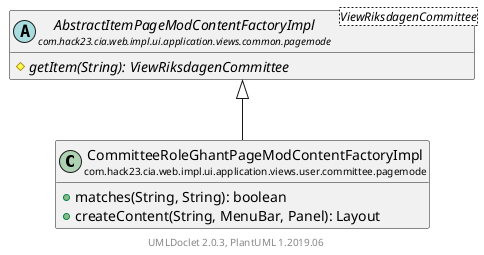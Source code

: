 @startuml
    set namespaceSeparator none
    hide empty fields
    hide empty methods

    class "<size:14>CommitteeRoleGhantPageModContentFactoryImpl\n<size:10>com.hack23.cia.web.impl.ui.application.views.user.committee.pagemode" as com.hack23.cia.web.impl.ui.application.views.user.committee.pagemode.CommitteeRoleGhantPageModContentFactoryImpl [[CommitteeRoleGhantPageModContentFactoryImpl.html]] {
        +matches(String, String): boolean
        +createContent(String, MenuBar, Panel): Layout
    }

    abstract class "<size:14>AbstractItemPageModContentFactoryImpl\n<size:10>com.hack23.cia.web.impl.ui.application.views.common.pagemode" as com.hack23.cia.web.impl.ui.application.views.common.pagemode.AbstractItemPageModContentFactoryImpl<ViewRiksdagenCommittee> [[../../../common/pagemode/AbstractItemPageModContentFactoryImpl.html]] {
        {abstract} #getItem(String): ViewRiksdagenCommittee
    }

    com.hack23.cia.web.impl.ui.application.views.common.pagemode.AbstractItemPageModContentFactoryImpl <|-- com.hack23.cia.web.impl.ui.application.views.user.committee.pagemode.CommitteeRoleGhantPageModContentFactoryImpl

    center footer UMLDoclet 2.0.3, PlantUML 1.2019.06
@enduml
